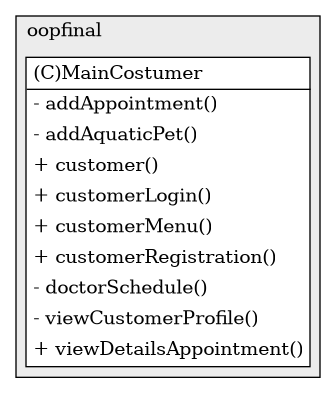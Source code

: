 @startuml

/' diagram meta data start
config=StructureConfiguration;
{
  "projectClassification": {
    "searchMode": "OpenProject", // OpenProject, AllProjects
    "includedProjects": "",
    "pathEndKeywords": "*.impl",
    "isClientPath": "",
    "isClientName": "",
    "isTestPath": "",
    "isTestName": "",
    "isMappingPath": "",
    "isMappingName": "",
    "isDataAccessPath": "",
    "isDataAccessName": "",
    "isDataStructurePath": "",
    "isDataStructureName": "",
    "isInterfaceStructuresPath": "",
    "isInterfaceStructuresName": "",
    "isEntryPointPath": "",
    "isEntryPointName": ""
  },
  "graphRestriction": {
    "classPackageExcludeFilter": "",
    "classPackageIncludeFilter": "",
    "classNameExcludeFilter": "",
    "classNameIncludeFilter": "",
    "methodNameExcludeFilter": "",
    "methodNameIncludeFilter": "",
    "removeByInheritance": "", // inheritance/annotation based filtering is done in a second step
    "removeByAnnotation": "",
    "removeByClassPackage": "", // cleanup the graph after inheritance/annotation based filtering is done
    "removeByClassName": "",
    "cutMappings": false,
    "cutEnum": true,
    "cutTests": true,
    "cutClient": true,
    "cutDataAccess": false,
    "cutInterfaceStructures": false,
    "cutDataStructures": false,
    "cutGetterAndSetter": true,
    "cutConstructors": true
  },
  "graphTraversal": {
    "forwardDepth": 6,
    "backwardDepth": 6,
    "classPackageExcludeFilter": "",
    "classPackageIncludeFilter": "",
    "classNameExcludeFilter": "",
    "classNameIncludeFilter": "",
    "methodNameExcludeFilter": "",
    "methodNameIncludeFilter": "",
    "hideMappings": false,
    "hideDataStructures": false,
    "hidePrivateMethods": true,
    "hideInterfaceCalls": true, // indirection: implementation -> interface (is hidden) -> implementation
    "onlyShowApplicationEntryPoints": false // root node is included
  },
  "details": {
    "aggregation": "GroupByClass", // ByClass, GroupByClass, None
    "showClassGenericTypes": true,
    "showMethods": true,
    "showMethodParameterNames": true,
    "showMethodParameterTypes": true,
    "showMethodReturnType": true,
    "showPackageLevels": 2,
    "showDetailedClassStructure": true
  },
  "rootClass": "oopfinal.MainCostumer"
}
diagram meta data end '/



digraph g {
    rankdir="TB"
    splines=polyline
    

'nodes 
subgraph cluster_1083986714 { 
   	label=oopfinal
	labeljust=l
	fillcolor="#ececec"
	style=filled
   
   MainCostumer1083986714[
	label=<<TABLE BORDER="1" CELLBORDER="0" CELLPADDING="4" CELLSPACING="0">
<TR><TD ALIGN="LEFT" >(C)MainCostumer</TD></TR>
<HR/>
<TR><TD ALIGN="LEFT" >- addAppointment()</TD></TR>
<TR><TD ALIGN="LEFT" >- addAquaticPet()</TD></TR>
<TR><TD ALIGN="LEFT" >+ customer()</TD></TR>
<TR><TD ALIGN="LEFT" >+ customerLogin()</TD></TR>
<TR><TD ALIGN="LEFT" >+ customerMenu()</TD></TR>
<TR><TD ALIGN="LEFT" >+ customerRegistration()</TD></TR>
<TR><TD ALIGN="LEFT" >- doctorSchedule()</TD></TR>
<TR><TD ALIGN="LEFT" >- viewCustomerProfile()</TD></TR>
<TR><TD ALIGN="LEFT" >+ viewDetailsAppointment()</TD></TR>
</TABLE>>
	style=filled
	margin=0
	shape=plaintext
	fillcolor="#FFFFFF"
];
} 

'edges    

    
}
@enduml